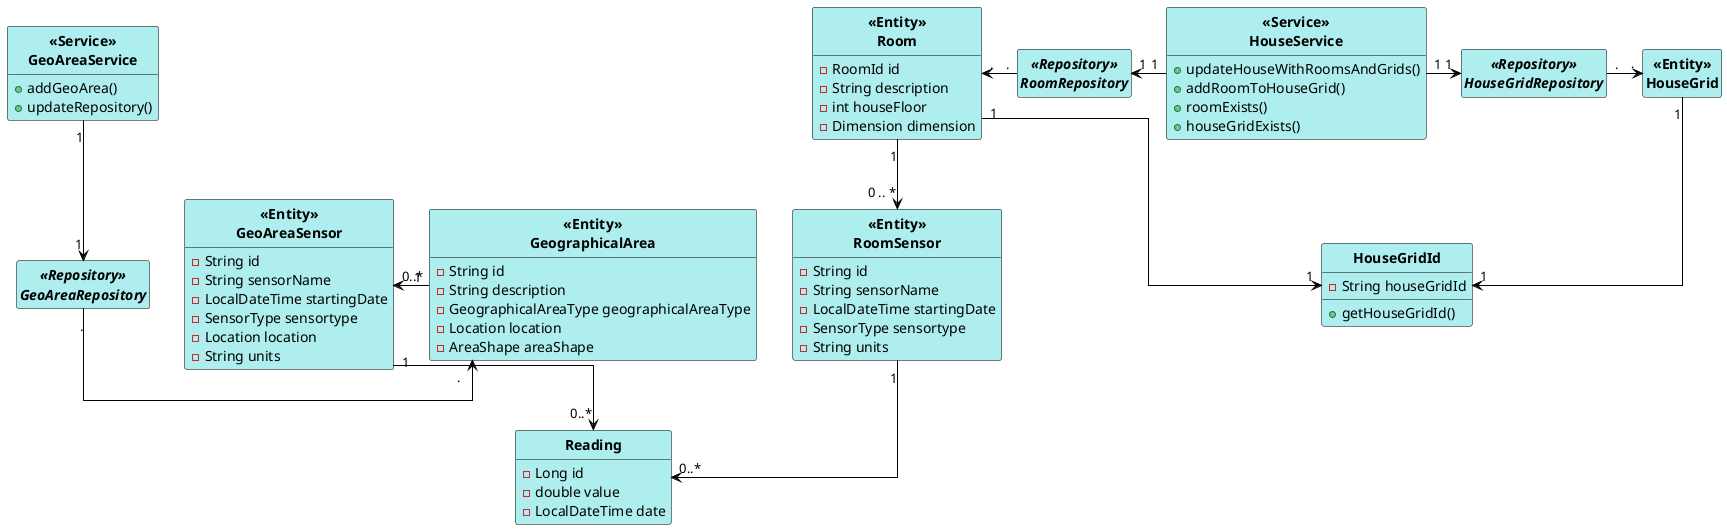 @startuml
skinparam linetype ortho

skinparam class {
	BackgroundColor PaleTurquoise
	ArrowColor Black
	BorderColor Black
	FontStyle Bold
}

hide empty attributes
hide empty methods
hide circle
"<<Entity>>\nHouseGrid" "." <-left- "." "<<Repository>>\nHouseGridRepository"
"<<Service>>\nHouseService" "1" -left-> "1" "<<Repository>>\nRoomRepository"
"<<Service>>\nHouseService" "1" -right-> "1" "<<Repository>>\nHouseGridRepository"
"<<Entity>>\nRoomSensor" "1" -down-> "0..*" "Reading"
"<<Entity>>\nRoom" "." <-right- "." "<<Repository>>\nRoomRepository"
"<<Entity>>\nRoom" "1"-left-> "1" "HouseGridId"
"<<Entity>>\nHouseGrid" "1" -down-> "1" "HouseGridId"

"<<Entity>>\nGeographicalArea" "1" -left-> "0..*" "<<Entity>>\nGeoAreaSensor"
"<<Entity>>\nRoom" "1" -down-> "0 .. *" "<<Entity>>\nRoomSensor"

"<<Entity>>\nGeographicalArea" "." <-left- "." "<<Repository>>\nGeoAreaRepository"
"<<Service>>\nGeoAreaService" "1" -down-> "1" "<<Repository>>\nGeoAreaRepository"
"<<Entity>>\nGeoAreaSensor" "1" -down-> "0..*" "Reading"

Class "HouseGridId" {
- String houseGridId
+ getHouseGridId()
}


Class "<<Service>>\nHouseService" {
+ updateHouseWithRoomsAndGrids()
+ addRoomToHouseGrid()
+ roomExists()
+ houseGridExists()
}

Class "<<Entity>>\nHouseGrid" {
}

Class "<<Entity>>\nRoom" {
- RoomId id
- String description
- int houseFloor
- Dimension dimension
}

Class "<<Entity>>\nRoomSensor" {
- String id
- String sensorName
- LocalDateTime startingDate
- SensorType sensortype
- String units
}

Class "Reading" {
- Long id
- double value
- LocalDateTime date
}

Interface "<<Repository>>\nRoomRepository"{

}

Interface "<<Repository>>\nHouseGridRepository"{
}


Class "<<Service>>\nGeoAreaService" {
+ addGeoArea()
+ updateRepository()
}


Class "<<Entity>>\nGeographicalArea" {
-String id
-String description
-GeographicalAreaType geographicalAreaType
-Location location
-AreaShape areaShape
}

Class "<<Entity>>\nGeoAreaSensor" {
-String id
-String sensorName
-LocalDateTime startingDate
-SensorType sensortype
-Location location
-String units
}


Interface "<<Repository>>\nGeoAreaRepository"{
}


@enduml